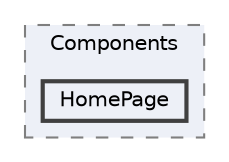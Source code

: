 digraph "Web/Modules/EleWise.ELMA.Documents.Web/Components/HomePage"
{
 // LATEX_PDF_SIZE
  bgcolor="transparent";
  edge [fontname=Helvetica,fontsize=10,labelfontname=Helvetica,labelfontsize=10];
  node [fontname=Helvetica,fontsize=10,shape=box,height=0.2,width=0.4];
  compound=true
  subgraph clusterdir_3ef6931c1060d364db395f8614a41e77 {
    graph [ bgcolor="#edf0f7", pencolor="grey50", label="Components", fontname=Helvetica,fontsize=10 style="filled,dashed", URL="dir_3ef6931c1060d364db395f8614a41e77.html",tooltip=""]
  dir_28903223e5fcc48c7788a6c95fdca0fb [label="HomePage", fillcolor="#edf0f7", color="grey25", style="filled,bold", URL="dir_28903223e5fcc48c7788a6c95fdca0fb.html",tooltip=""];
  }
}
